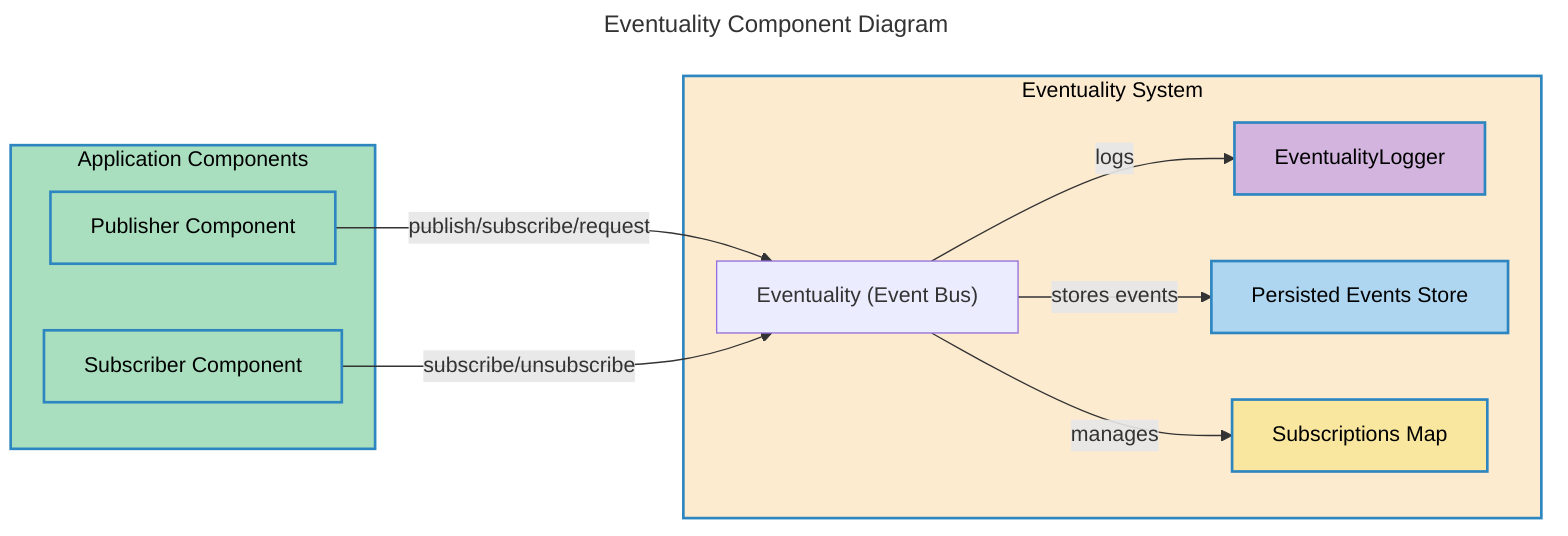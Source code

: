 ---
title: Eventuality Component Diagram
---
flowchart LR
    subgraph EventualitySystem["Eventuality System"]
        EventualityBus["Eventuality (Event Bus)"]
        Logger["EventualityLogger"]
        PersistedStore["Persisted Events Store"]
        Subscriptions["Subscriptions Map"]
    end
    subgraph Application["Application Components"]
        Publisher["Publisher Component"]
        Subscriber["Subscriber Component"]
    end
    Publisher -- "publish/subscribe/request" --> EventualityBus
    Subscriber -- "subscribe/unsubscribe" --> EventualityBus
    EventualityBus -- "logs" --> Logger
    EventualityBus -- "stores events" --> PersistedStore
    EventualityBus -- "manages" --> Subscriptions
    style EventualitySystem fill:#FDEBD0,stroke:#2E86C1,stroke-width:2px,color:#000
    style Application fill:#A9DFBF,stroke:#2E86C1,stroke-width:2px,color:#000
    style Logger fill:#D2B4DE,stroke:#2E86C1,stroke-width:2px,color:#000
    style PersistedStore fill:#AED6F1,stroke:#2E86C1,stroke-width:2px,color:#000
    style Subscriptions fill:#F9E79F,stroke:#2E86C1,stroke-width:2px,color:#000
    style Publisher fill:#A9DFBF,stroke:#2E86C1,stroke-width:2px,color:#000
    style Subscriber fill:#A9DFBF,stroke:#2E86C1,stroke-width:2px,color:#000